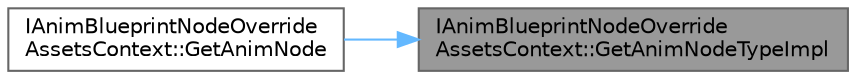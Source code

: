 digraph "IAnimBlueprintNodeOverrideAssetsContext::GetAnimNodeTypeImpl"
{
 // INTERACTIVE_SVG=YES
 // LATEX_PDF_SIZE
  bgcolor="transparent";
  edge [fontname=Helvetica,fontsize=10,labelfontname=Helvetica,labelfontsize=10];
  node [fontname=Helvetica,fontsize=10,shape=box,height=0.2,width=0.4];
  rankdir="RL";
  Node1 [id="Node000001",label="IAnimBlueprintNodeOverride\lAssetsContext::GetAnimNodeTypeImpl",height=0.2,width=0.4,color="gray40", fillcolor="grey60", style="filled", fontcolor="black",tooltip=" "];
  Node1 -> Node2 [id="edge1_Node000001_Node000002",dir="back",color="steelblue1",style="solid",tooltip=" "];
  Node2 [id="Node000002",label="IAnimBlueprintNodeOverride\lAssetsContext::GetAnimNode",height=0.2,width=0.4,color="grey40", fillcolor="white", style="filled",URL="$d3/db3/classIAnimBlueprintNodeOverrideAssetsContext.html#a241366c784a2728648e3d9794593762a",tooltip=" "];
}
